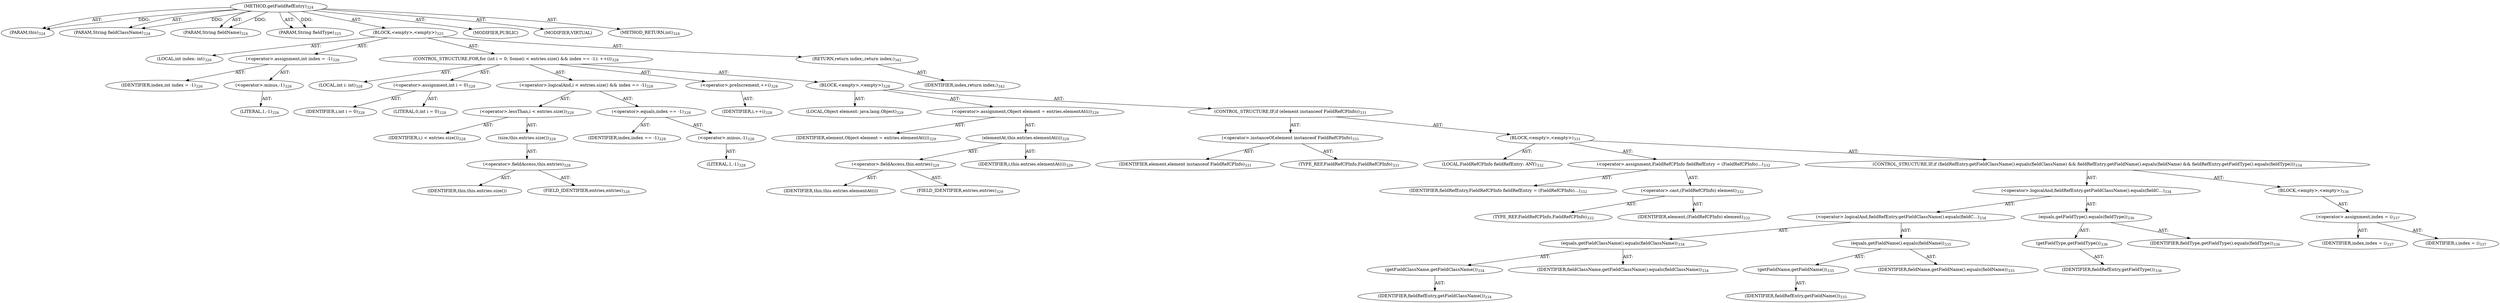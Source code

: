 digraph "getFieldRefEntry" {  
"111669149707" [label = <(METHOD,getFieldRefEntry)<SUB>324</SUB>> ]
"115964117016" [label = <(PARAM,this)<SUB>324</SUB>> ]
"115964117017" [label = <(PARAM,String fieldClassName)<SUB>324</SUB>> ]
"115964117018" [label = <(PARAM,String fieldName)<SUB>324</SUB>> ]
"115964117019" [label = <(PARAM,String fieldType)<SUB>325</SUB>> ]
"25769803806" [label = <(BLOCK,&lt;empty&gt;,&lt;empty&gt;)<SUB>325</SUB>> ]
"94489280540" [label = <(LOCAL,int index: int)<SUB>326</SUB>> ]
"30064771229" [label = <(&lt;operator&gt;.assignment,int index = -1)<SUB>326</SUB>> ]
"68719476871" [label = <(IDENTIFIER,index,int index = -1)<SUB>326</SUB>> ]
"30064771230" [label = <(&lt;operator&gt;.minus,-1)<SUB>326</SUB>> ]
"90194313236" [label = <(LITERAL,1,-1)<SUB>326</SUB>> ]
"47244640274" [label = <(CONTROL_STRUCTURE,FOR,for (int i = 0; Some(i &lt; entries.size() &amp;&amp; index == -1); ++i))<SUB>328</SUB>> ]
"94489280541" [label = <(LOCAL,int i: int)<SUB>328</SUB>> ]
"30064771231" [label = <(&lt;operator&gt;.assignment,int i = 0)<SUB>328</SUB>> ]
"68719476872" [label = <(IDENTIFIER,i,int i = 0)<SUB>328</SUB>> ]
"90194313237" [label = <(LITERAL,0,int i = 0)<SUB>328</SUB>> ]
"30064771232" [label = <(&lt;operator&gt;.logicalAnd,i &lt; entries.size() &amp;&amp; index == -1)<SUB>328</SUB>> ]
"30064771233" [label = <(&lt;operator&gt;.lessThan,i &lt; entries.size())<SUB>328</SUB>> ]
"68719476873" [label = <(IDENTIFIER,i,i &lt; entries.size())<SUB>328</SUB>> ]
"30064771234" [label = <(size,this.entries.size())<SUB>328</SUB>> ]
"30064771235" [label = <(&lt;operator&gt;.fieldAccess,this.entries)<SUB>328</SUB>> ]
"68719476874" [label = <(IDENTIFIER,this,this.entries.size())> ]
"55834574869" [label = <(FIELD_IDENTIFIER,entries,entries)<SUB>328</SUB>> ]
"30064771236" [label = <(&lt;operator&gt;.equals,index == -1)<SUB>328</SUB>> ]
"68719476875" [label = <(IDENTIFIER,index,index == -1)<SUB>328</SUB>> ]
"30064771237" [label = <(&lt;operator&gt;.minus,-1)<SUB>328</SUB>> ]
"90194313238" [label = <(LITERAL,1,-1)<SUB>328</SUB>> ]
"30064771238" [label = <(&lt;operator&gt;.preIncrement,++i)<SUB>328</SUB>> ]
"68719476876" [label = <(IDENTIFIER,i,++i)<SUB>328</SUB>> ]
"25769803807" [label = <(BLOCK,&lt;empty&gt;,&lt;empty&gt;)<SUB>328</SUB>> ]
"94489280542" [label = <(LOCAL,Object element: java.lang.Object)<SUB>329</SUB>> ]
"30064771239" [label = <(&lt;operator&gt;.assignment,Object element = entries.elementAt(i))<SUB>329</SUB>> ]
"68719476877" [label = <(IDENTIFIER,element,Object element = entries.elementAt(i))<SUB>329</SUB>> ]
"30064771240" [label = <(elementAt,this.entries.elementAt(i))<SUB>329</SUB>> ]
"30064771241" [label = <(&lt;operator&gt;.fieldAccess,this.entries)<SUB>329</SUB>> ]
"68719476878" [label = <(IDENTIFIER,this,this.entries.elementAt(i))> ]
"55834574870" [label = <(FIELD_IDENTIFIER,entries,entries)<SUB>329</SUB>> ]
"68719476879" [label = <(IDENTIFIER,i,this.entries.elementAt(i))<SUB>329</SUB>> ]
"47244640275" [label = <(CONTROL_STRUCTURE,IF,if (element instanceof FieldRefCPInfo))<SUB>331</SUB>> ]
"30064771242" [label = <(&lt;operator&gt;.instanceOf,element instanceof FieldRefCPInfo)<SUB>331</SUB>> ]
"68719476880" [label = <(IDENTIFIER,element,element instanceof FieldRefCPInfo)<SUB>331</SUB>> ]
"180388626445" [label = <(TYPE_REF,FieldRefCPInfo,FieldRefCPInfo)<SUB>331</SUB>> ]
"25769803808" [label = <(BLOCK,&lt;empty&gt;,&lt;empty&gt;)<SUB>331</SUB>> ]
"94489280543" [label = <(LOCAL,FieldRefCPInfo fieldRefEntry: ANY)<SUB>332</SUB>> ]
"30064771243" [label = <(&lt;operator&gt;.assignment,FieldRefCPInfo fieldRefEntry = (FieldRefCPInfo)...)<SUB>332</SUB>> ]
"68719476881" [label = <(IDENTIFIER,fieldRefEntry,FieldRefCPInfo fieldRefEntry = (FieldRefCPInfo)...)<SUB>332</SUB>> ]
"30064771244" [label = <(&lt;operator&gt;.cast,(FieldRefCPInfo) element)<SUB>332</SUB>> ]
"180388626446" [label = <(TYPE_REF,FieldRefCPInfo,FieldRefCPInfo)<SUB>332</SUB>> ]
"68719476882" [label = <(IDENTIFIER,element,(FieldRefCPInfo) element)<SUB>332</SUB>> ]
"47244640276" [label = <(CONTROL_STRUCTURE,IF,if (fieldRefEntry.getFieldClassName().equals(fieldClassName) &amp;&amp; fieldRefEntry.getFieldName().equals(fieldName) &amp;&amp; fieldRefEntry.getFieldType().equals(fieldType)))<SUB>334</SUB>> ]
"30064771245" [label = <(&lt;operator&gt;.logicalAnd,fieldRefEntry.getFieldClassName().equals(fieldC...)<SUB>334</SUB>> ]
"30064771246" [label = <(&lt;operator&gt;.logicalAnd,fieldRefEntry.getFieldClassName().equals(fieldC...)<SUB>334</SUB>> ]
"30064771247" [label = <(equals,getFieldClassName().equals(fieldClassName))<SUB>334</SUB>> ]
"30064771248" [label = <(getFieldClassName,getFieldClassName())<SUB>334</SUB>> ]
"68719476883" [label = <(IDENTIFIER,fieldRefEntry,getFieldClassName())<SUB>334</SUB>> ]
"68719476884" [label = <(IDENTIFIER,fieldClassName,getFieldClassName().equals(fieldClassName))<SUB>334</SUB>> ]
"30064771249" [label = <(equals,getFieldName().equals(fieldName))<SUB>335</SUB>> ]
"30064771250" [label = <(getFieldName,getFieldName())<SUB>335</SUB>> ]
"68719476885" [label = <(IDENTIFIER,fieldRefEntry,getFieldName())<SUB>335</SUB>> ]
"68719476886" [label = <(IDENTIFIER,fieldName,getFieldName().equals(fieldName))<SUB>335</SUB>> ]
"30064771251" [label = <(equals,getFieldType().equals(fieldType))<SUB>336</SUB>> ]
"30064771252" [label = <(getFieldType,getFieldType())<SUB>336</SUB>> ]
"68719476887" [label = <(IDENTIFIER,fieldRefEntry,getFieldType())<SUB>336</SUB>> ]
"68719476888" [label = <(IDENTIFIER,fieldType,getFieldType().equals(fieldType))<SUB>336</SUB>> ]
"25769803809" [label = <(BLOCK,&lt;empty&gt;,&lt;empty&gt;)<SUB>336</SUB>> ]
"30064771253" [label = <(&lt;operator&gt;.assignment,index = i)<SUB>337</SUB>> ]
"68719476889" [label = <(IDENTIFIER,index,index = i)<SUB>337</SUB>> ]
"68719476890" [label = <(IDENTIFIER,i,index = i)<SUB>337</SUB>> ]
"146028888072" [label = <(RETURN,return index;,return index;)<SUB>342</SUB>> ]
"68719476891" [label = <(IDENTIFIER,index,return index;)<SUB>342</SUB>> ]
"133143986200" [label = <(MODIFIER,PUBLIC)> ]
"133143986201" [label = <(MODIFIER,VIRTUAL)> ]
"128849018891" [label = <(METHOD_RETURN,int)<SUB>324</SUB>> ]
  "111669149707" -> "115964117016"  [ label = "AST: "] 
  "111669149707" -> "115964117017"  [ label = "AST: "] 
  "111669149707" -> "115964117018"  [ label = "AST: "] 
  "111669149707" -> "115964117019"  [ label = "AST: "] 
  "111669149707" -> "25769803806"  [ label = "AST: "] 
  "111669149707" -> "133143986200"  [ label = "AST: "] 
  "111669149707" -> "133143986201"  [ label = "AST: "] 
  "111669149707" -> "128849018891"  [ label = "AST: "] 
  "25769803806" -> "94489280540"  [ label = "AST: "] 
  "25769803806" -> "30064771229"  [ label = "AST: "] 
  "25769803806" -> "47244640274"  [ label = "AST: "] 
  "25769803806" -> "146028888072"  [ label = "AST: "] 
  "30064771229" -> "68719476871"  [ label = "AST: "] 
  "30064771229" -> "30064771230"  [ label = "AST: "] 
  "30064771230" -> "90194313236"  [ label = "AST: "] 
  "47244640274" -> "94489280541"  [ label = "AST: "] 
  "47244640274" -> "30064771231"  [ label = "AST: "] 
  "47244640274" -> "30064771232"  [ label = "AST: "] 
  "47244640274" -> "30064771238"  [ label = "AST: "] 
  "47244640274" -> "25769803807"  [ label = "AST: "] 
  "30064771231" -> "68719476872"  [ label = "AST: "] 
  "30064771231" -> "90194313237"  [ label = "AST: "] 
  "30064771232" -> "30064771233"  [ label = "AST: "] 
  "30064771232" -> "30064771236"  [ label = "AST: "] 
  "30064771233" -> "68719476873"  [ label = "AST: "] 
  "30064771233" -> "30064771234"  [ label = "AST: "] 
  "30064771234" -> "30064771235"  [ label = "AST: "] 
  "30064771235" -> "68719476874"  [ label = "AST: "] 
  "30064771235" -> "55834574869"  [ label = "AST: "] 
  "30064771236" -> "68719476875"  [ label = "AST: "] 
  "30064771236" -> "30064771237"  [ label = "AST: "] 
  "30064771237" -> "90194313238"  [ label = "AST: "] 
  "30064771238" -> "68719476876"  [ label = "AST: "] 
  "25769803807" -> "94489280542"  [ label = "AST: "] 
  "25769803807" -> "30064771239"  [ label = "AST: "] 
  "25769803807" -> "47244640275"  [ label = "AST: "] 
  "30064771239" -> "68719476877"  [ label = "AST: "] 
  "30064771239" -> "30064771240"  [ label = "AST: "] 
  "30064771240" -> "30064771241"  [ label = "AST: "] 
  "30064771240" -> "68719476879"  [ label = "AST: "] 
  "30064771241" -> "68719476878"  [ label = "AST: "] 
  "30064771241" -> "55834574870"  [ label = "AST: "] 
  "47244640275" -> "30064771242"  [ label = "AST: "] 
  "47244640275" -> "25769803808"  [ label = "AST: "] 
  "30064771242" -> "68719476880"  [ label = "AST: "] 
  "30064771242" -> "180388626445"  [ label = "AST: "] 
  "25769803808" -> "94489280543"  [ label = "AST: "] 
  "25769803808" -> "30064771243"  [ label = "AST: "] 
  "25769803808" -> "47244640276"  [ label = "AST: "] 
  "30064771243" -> "68719476881"  [ label = "AST: "] 
  "30064771243" -> "30064771244"  [ label = "AST: "] 
  "30064771244" -> "180388626446"  [ label = "AST: "] 
  "30064771244" -> "68719476882"  [ label = "AST: "] 
  "47244640276" -> "30064771245"  [ label = "AST: "] 
  "47244640276" -> "25769803809"  [ label = "AST: "] 
  "30064771245" -> "30064771246"  [ label = "AST: "] 
  "30064771245" -> "30064771251"  [ label = "AST: "] 
  "30064771246" -> "30064771247"  [ label = "AST: "] 
  "30064771246" -> "30064771249"  [ label = "AST: "] 
  "30064771247" -> "30064771248"  [ label = "AST: "] 
  "30064771247" -> "68719476884"  [ label = "AST: "] 
  "30064771248" -> "68719476883"  [ label = "AST: "] 
  "30064771249" -> "30064771250"  [ label = "AST: "] 
  "30064771249" -> "68719476886"  [ label = "AST: "] 
  "30064771250" -> "68719476885"  [ label = "AST: "] 
  "30064771251" -> "30064771252"  [ label = "AST: "] 
  "30064771251" -> "68719476888"  [ label = "AST: "] 
  "30064771252" -> "68719476887"  [ label = "AST: "] 
  "25769803809" -> "30064771253"  [ label = "AST: "] 
  "30064771253" -> "68719476889"  [ label = "AST: "] 
  "30064771253" -> "68719476890"  [ label = "AST: "] 
  "146028888072" -> "68719476891"  [ label = "AST: "] 
  "111669149707" -> "115964117016"  [ label = "DDG: "] 
  "111669149707" -> "115964117017"  [ label = "DDG: "] 
  "111669149707" -> "115964117018"  [ label = "DDG: "] 
  "111669149707" -> "115964117019"  [ label = "DDG: "] 
}
